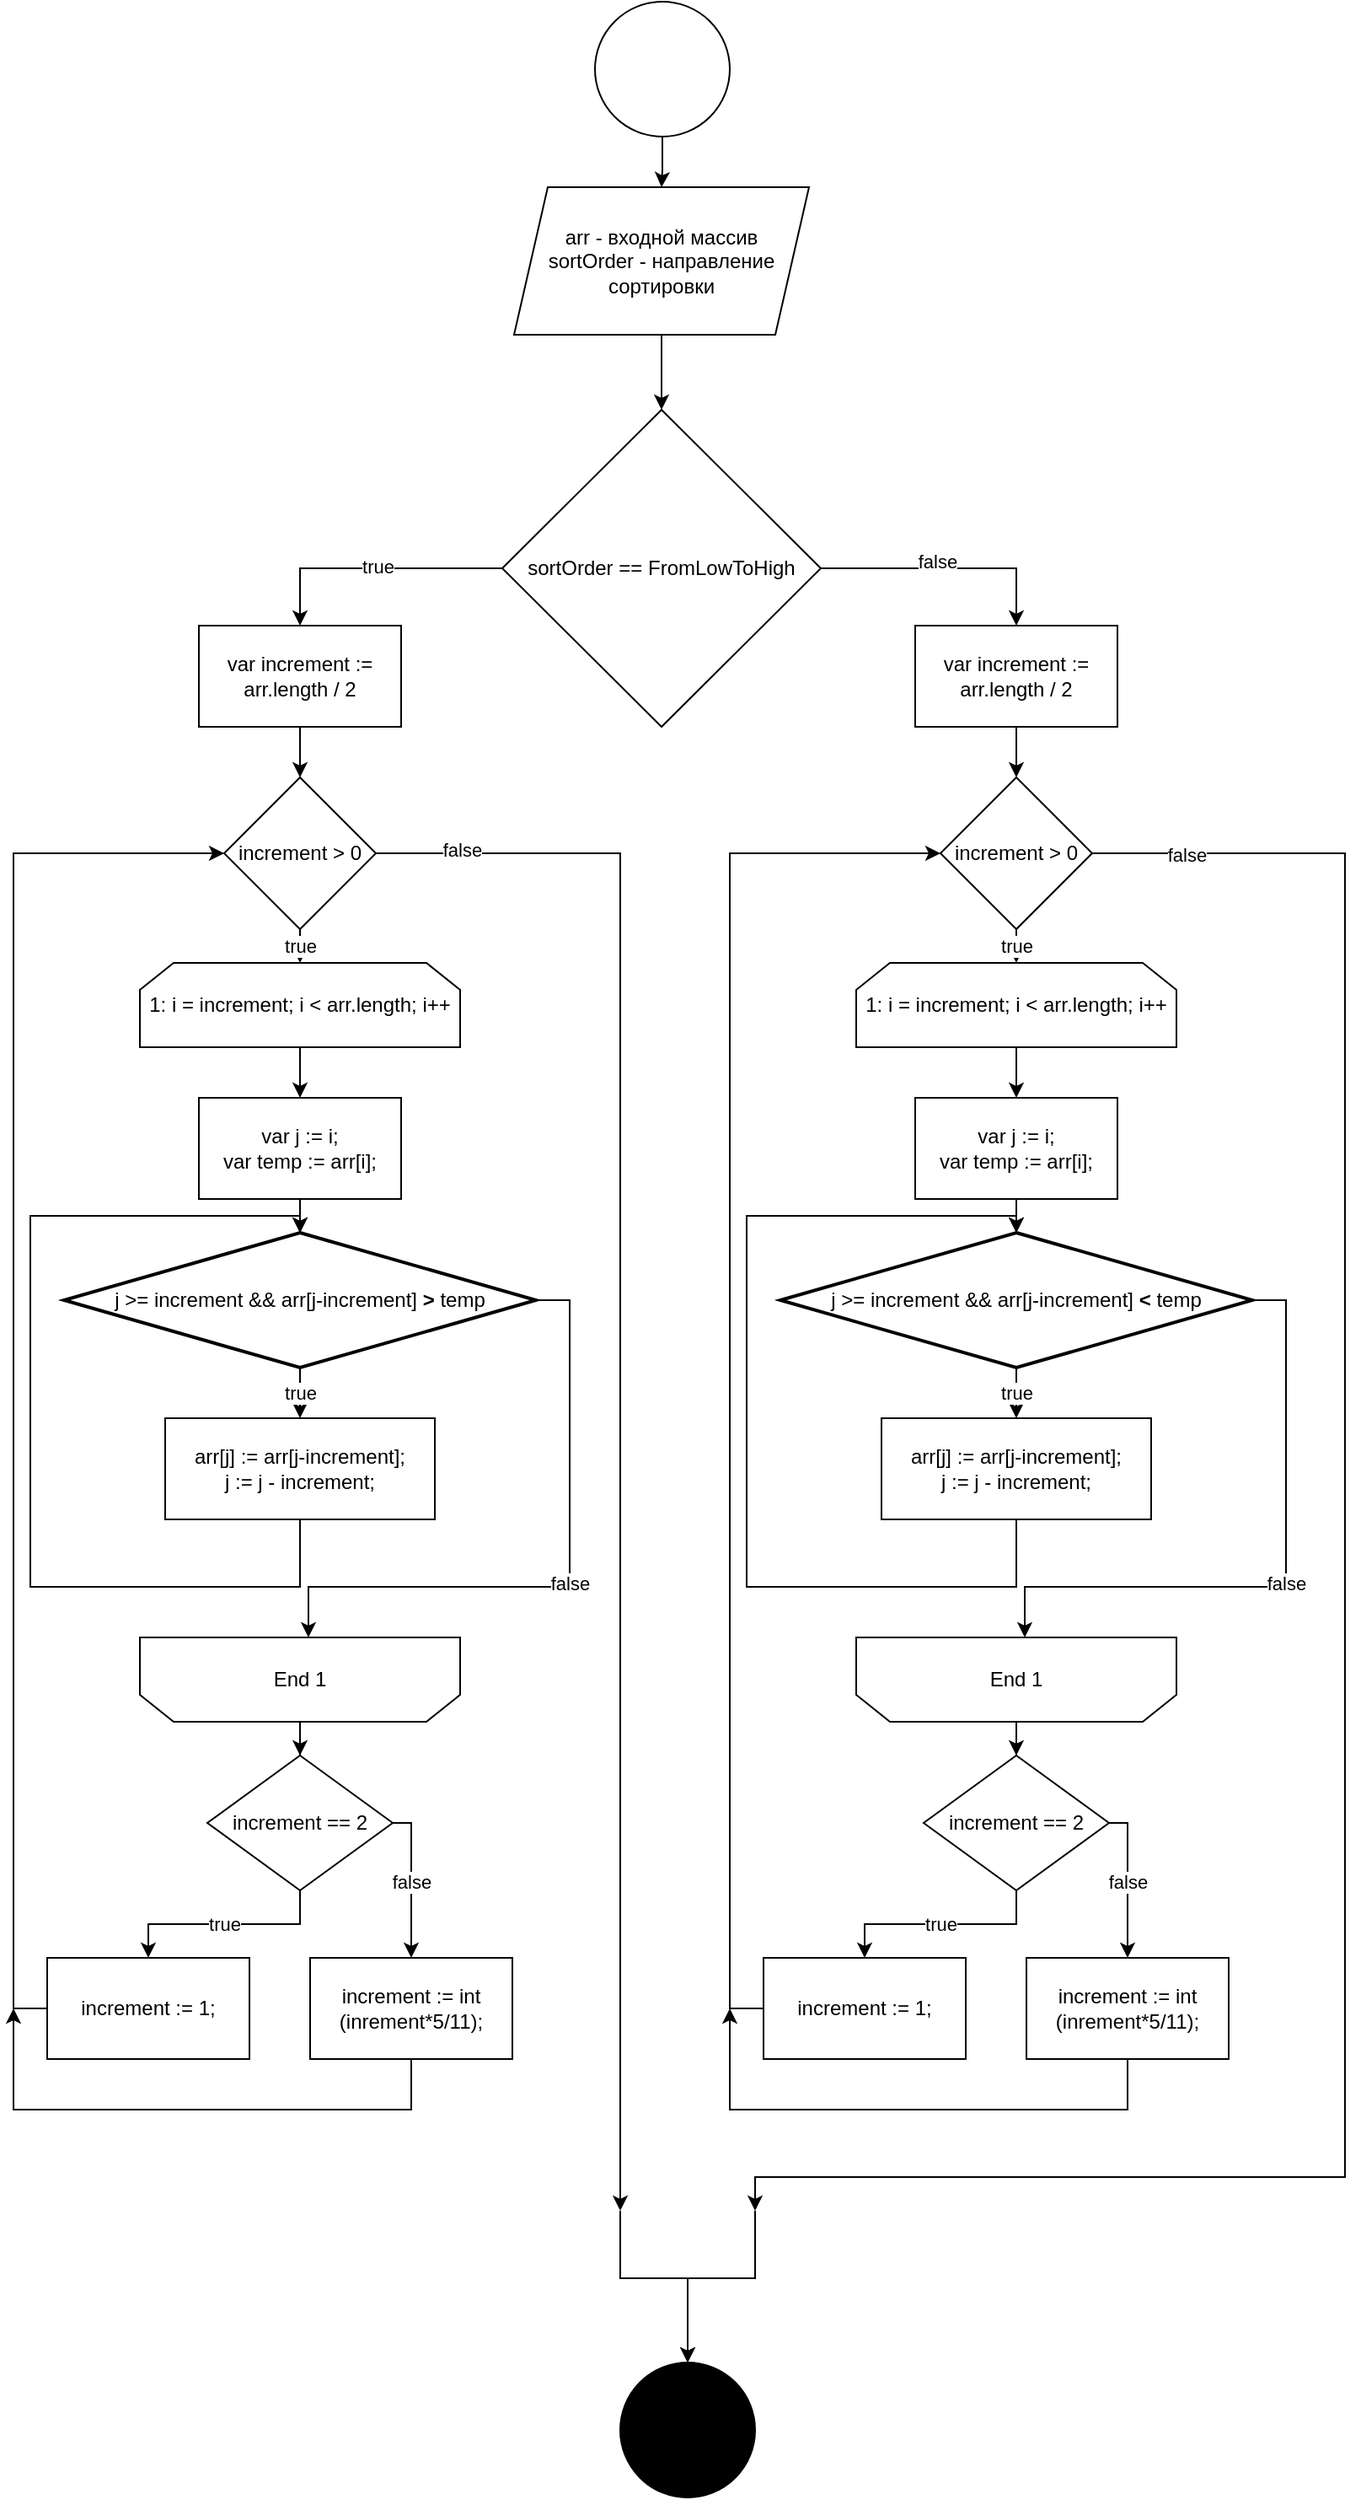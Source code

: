 <mxfile version="14.9.4" type="device"><diagram id="T437evxD0_VICxYBjxPy" name="Page-1"><mxGraphModel dx="2500" dy="1998" grid="1" gridSize="10" guides="1" tooltips="1" connect="1" arrows="1" fold="1" page="1" pageScale="1" pageWidth="827" pageHeight="1169" math="0" shadow="0"><root><mxCell id="0"/><mxCell id="1" parent="0"/><mxCell id="7NOpcyycGCLvxjAVlB_k-1" style="edgeStyle=orthogonalEdgeStyle;rounded=0;orthogonalLoop=1;jettySize=auto;html=1;entryX=0.5;entryY=0;entryDx=0;entryDy=0;" parent="1" source="7NOpcyycGCLvxjAVlB_k-5" target="7NOpcyycGCLvxjAVlB_k-31" edge="1"><mxGeometry relative="1" as="geometry"><mxPoint x="160" y="-813" as="targetPoint"/></mxGeometry></mxCell><mxCell id="7NOpcyycGCLvxjAVlB_k-2" value="true" style="edgeLabel;html=1;align=center;verticalAlign=middle;resizable=0;points=[];" parent="7NOpcyycGCLvxjAVlB_k-1" vertex="1" connectable="0"><mxGeometry x="-0.041" y="-1" relative="1" as="geometry"><mxPoint as="offset"/></mxGeometry></mxCell><mxCell id="7NOpcyycGCLvxjAVlB_k-3" style="edgeStyle=orthogonalEdgeStyle;rounded=0;orthogonalLoop=1;jettySize=auto;html=1;entryX=0.5;entryY=0;entryDx=0;entryDy=0;" parent="1" source="7NOpcyycGCLvxjAVlB_k-5" target="7NOpcyycGCLvxjAVlB_k-102" edge="1"><mxGeometry relative="1" as="geometry"><mxPoint x="620" y="-813" as="targetPoint"/></mxGeometry></mxCell><mxCell id="7NOpcyycGCLvxjAVlB_k-4" value="false" style="edgeLabel;html=1;align=center;verticalAlign=middle;resizable=0;points=[];" parent="7NOpcyycGCLvxjAVlB_k-3" vertex="1" connectable="0"><mxGeometry x="-0.078" y="4" relative="1" as="geometry"><mxPoint as="offset"/></mxGeometry></mxCell><mxCell id="7NOpcyycGCLvxjAVlB_k-5" value="sortOrder == FromLowToHigh" style="rhombus;whiteSpace=wrap;html=1;" parent="1" vertex="1"><mxGeometry x="290" y="-908" width="189" height="188" as="geometry"/></mxCell><mxCell id="7NOpcyycGCLvxjAVlB_k-6" style="edgeStyle=orthogonalEdgeStyle;rounded=0;orthogonalLoop=1;jettySize=auto;html=1;entryX=0.5;entryY=0;entryDx=0;entryDy=0;" parent="1" source="7NOpcyycGCLvxjAVlB_k-7" target="7NOpcyycGCLvxjAVlB_k-9" edge="1"><mxGeometry relative="1" as="geometry"/></mxCell><mxCell id="7NOpcyycGCLvxjAVlB_k-7" value="" style="ellipse;whiteSpace=wrap;html=1;aspect=fixed;" parent="1" vertex="1"><mxGeometry x="345" y="-1150" width="80" height="80" as="geometry"/></mxCell><mxCell id="7NOpcyycGCLvxjAVlB_k-8" style="edgeStyle=orthogonalEdgeStyle;rounded=0;orthogonalLoop=1;jettySize=auto;html=1;exitX=0.5;exitY=1;exitDx=0;exitDy=0;entryX=0.5;entryY=0;entryDx=0;entryDy=0;" parent="1" source="7NOpcyycGCLvxjAVlB_k-9" target="7NOpcyycGCLvxjAVlB_k-5" edge="1"><mxGeometry relative="1" as="geometry"/></mxCell><mxCell id="7NOpcyycGCLvxjAVlB_k-9" value="arr - входной массив&lt;br&gt;sortOrder - направление сортировки" style="shape=parallelogram;perimeter=parallelogramPerimeter;whiteSpace=wrap;html=1;fixedSize=1;" parent="1" vertex="1"><mxGeometry x="297" y="-1040" width="175" height="87.5" as="geometry"/></mxCell><mxCell id="7NOpcyycGCLvxjAVlB_k-16" style="edgeStyle=orthogonalEdgeStyle;rounded=0;orthogonalLoop=1;jettySize=auto;html=1;entryX=0.5;entryY=0;entryDx=0;entryDy=0;" parent="1" target="7NOpcyycGCLvxjAVlB_k-30" edge="1"><mxGeometry relative="1" as="geometry"><mxPoint x="360" y="160" as="sourcePoint"/><Array as="points"><mxPoint x="360" y="200"/><mxPoint x="400" y="200"/></Array></mxGeometry></mxCell><mxCell id="7NOpcyycGCLvxjAVlB_k-26" style="edgeStyle=orthogonalEdgeStyle;rounded=0;orthogonalLoop=1;jettySize=auto;html=1;entryX=0.5;entryY=0;entryDx=0;entryDy=0;" parent="1" target="7NOpcyycGCLvxjAVlB_k-30" edge="1"><mxGeometry relative="1" as="geometry"><mxPoint x="440" y="160" as="sourcePoint"/><Array as="points"><mxPoint x="440" y="200"/><mxPoint x="400" y="200"/></Array></mxGeometry></mxCell><mxCell id="7NOpcyycGCLvxjAVlB_k-30" value="" style="ellipse;whiteSpace=wrap;html=1;aspect=fixed;fillColor=#000000;" parent="1" vertex="1"><mxGeometry x="360" y="250" width="80" height="80" as="geometry"/></mxCell><mxCell id="7NOpcyycGCLvxjAVlB_k-36" style="edgeStyle=orthogonalEdgeStyle;rounded=0;orthogonalLoop=1;jettySize=auto;html=1;entryX=0.5;entryY=0;entryDx=0;entryDy=0;" parent="1" source="7NOpcyycGCLvxjAVlB_k-31" target="7NOpcyycGCLvxjAVlB_k-32" edge="1"><mxGeometry relative="1" as="geometry"/></mxCell><mxCell id="7NOpcyycGCLvxjAVlB_k-31" value="var increment := arr.length / 2" style="rounded=0;whiteSpace=wrap;html=1;" parent="1" vertex="1"><mxGeometry x="110" y="-780" width="120" height="60" as="geometry"/></mxCell><mxCell id="7NOpcyycGCLvxjAVlB_k-37" value="true" style="edgeStyle=orthogonalEdgeStyle;rounded=0;orthogonalLoop=1;jettySize=auto;html=1;exitX=0.5;exitY=1;exitDx=0;exitDy=0;entryX=0.5;entryY=0;entryDx=0;entryDy=0;" parent="1" source="7NOpcyycGCLvxjAVlB_k-32" target="7NOpcyycGCLvxjAVlB_k-33" edge="1"><mxGeometry relative="1" as="geometry"/></mxCell><mxCell id="7NOpcyycGCLvxjAVlB_k-57" style="edgeStyle=orthogonalEdgeStyle;rounded=0;orthogonalLoop=1;jettySize=auto;html=1;" parent="1" source="7NOpcyycGCLvxjAVlB_k-32" edge="1"><mxGeometry relative="1" as="geometry"><mxPoint x="360" y="160" as="targetPoint"/><Array as="points"><mxPoint x="360" y="-645"/></Array></mxGeometry></mxCell><mxCell id="7NOpcyycGCLvxjAVlB_k-58" value="false" style="edgeLabel;html=1;align=center;verticalAlign=middle;resizable=0;points=[];" parent="7NOpcyycGCLvxjAVlB_k-57" vertex="1" connectable="0"><mxGeometry x="-0.893" y="2" relative="1" as="geometry"><mxPoint as="offset"/></mxGeometry></mxCell><mxCell id="7NOpcyycGCLvxjAVlB_k-32" value="increment &amp;gt; 0" style="rhombus;whiteSpace=wrap;html=1;" parent="1" vertex="1"><mxGeometry x="125" y="-690" width="90" height="90" as="geometry"/></mxCell><mxCell id="7NOpcyycGCLvxjAVlB_k-39" style="edgeStyle=orthogonalEdgeStyle;rounded=0;orthogonalLoop=1;jettySize=auto;html=1;entryX=0.5;entryY=0;entryDx=0;entryDy=0;" parent="1" source="7NOpcyycGCLvxjAVlB_k-33" target="7NOpcyycGCLvxjAVlB_k-38" edge="1"><mxGeometry relative="1" as="geometry"/></mxCell><mxCell id="7NOpcyycGCLvxjAVlB_k-33" value="1: i = increment; i &amp;lt; arr.length; i++" style="shape=loopLimit;whiteSpace=wrap;html=1;" parent="1" vertex="1"><mxGeometry x="75" y="-580" width="190" height="50" as="geometry"/></mxCell><mxCell id="7NOpcyycGCLvxjAVlB_k-49" style="edgeStyle=orthogonalEdgeStyle;rounded=0;orthogonalLoop=1;jettySize=auto;html=1;" parent="1" source="7NOpcyycGCLvxjAVlB_k-34" target="7NOpcyycGCLvxjAVlB_k-48" edge="1"><mxGeometry relative="1" as="geometry"/></mxCell><mxCell id="7NOpcyycGCLvxjAVlB_k-34" value="End 1" style="shape=loopLimit;whiteSpace=wrap;html=1;flipV=1;" parent="1" vertex="1"><mxGeometry x="75" y="-180" width="190" height="50" as="geometry"/></mxCell><mxCell id="7NOpcyycGCLvxjAVlB_k-41" style="edgeStyle=orthogonalEdgeStyle;rounded=0;orthogonalLoop=1;jettySize=auto;html=1;entryX=0.5;entryY=0;entryDx=0;entryDy=0;" parent="1" source="7NOpcyycGCLvxjAVlB_k-38" target="7NOpcyycGCLvxjAVlB_k-40" edge="1"><mxGeometry relative="1" as="geometry"/></mxCell><mxCell id="7NOpcyycGCLvxjAVlB_k-38" value="&lt;span&gt;var j := i;&lt;/span&gt;&lt;br&gt;&lt;span&gt;var temp := arr[i];&lt;/span&gt;" style="rounded=0;whiteSpace=wrap;html=1;" parent="1" vertex="1"><mxGeometry x="110" y="-500" width="120" height="60" as="geometry"/></mxCell><mxCell id="7NOpcyycGCLvxjAVlB_k-43" value="true" style="edgeStyle=orthogonalEdgeStyle;rounded=0;orthogonalLoop=1;jettySize=auto;html=1;" parent="1" source="7NOpcyycGCLvxjAVlB_k-40" target="7NOpcyycGCLvxjAVlB_k-42" edge="1"><mxGeometry relative="1" as="geometry"/></mxCell><mxCell id="7NOpcyycGCLvxjAVlB_k-45" value="false" style="edgeStyle=orthogonalEdgeStyle;rounded=0;orthogonalLoop=1;jettySize=auto;html=1;exitX=1;exitY=0.5;exitDx=0;exitDy=0;" parent="1" source="7NOpcyycGCLvxjAVlB_k-40" target="7NOpcyycGCLvxjAVlB_k-34" edge="1"><mxGeometry relative="1" as="geometry"><mxPoint x="310" y="-220" as="targetPoint"/><Array as="points"><mxPoint x="330" y="-380"/><mxPoint x="330" y="-210"/><mxPoint x="175" y="-210"/></Array></mxGeometry></mxCell><mxCell id="7NOpcyycGCLvxjAVlB_k-40" value="j &amp;gt;= increment &amp;amp;&amp;amp; arr[j-increment] &lt;b&gt;&amp;gt;&lt;/b&gt; temp" style="rhombus;whiteSpace=wrap;html=1;strokeWidth=2;" parent="1" vertex="1"><mxGeometry x="30" y="-420" width="280" height="80" as="geometry"/></mxCell><mxCell id="7NOpcyycGCLvxjAVlB_k-46" style="edgeStyle=orthogonalEdgeStyle;rounded=0;orthogonalLoop=1;jettySize=auto;html=1;entryX=0.5;entryY=0;entryDx=0;entryDy=0;exitX=0.5;exitY=1;exitDx=0;exitDy=0;" parent="1" source="7NOpcyycGCLvxjAVlB_k-42" target="7NOpcyycGCLvxjAVlB_k-40" edge="1"><mxGeometry relative="1" as="geometry"><mxPoint x="20" y="-430" as="targetPoint"/><Array as="points"><mxPoint x="170" y="-210"/><mxPoint x="10" y="-210"/><mxPoint x="10" y="-430"/><mxPoint x="170" y="-430"/></Array></mxGeometry></mxCell><mxCell id="7NOpcyycGCLvxjAVlB_k-42" value="arr[j] := arr[j-increment];&lt;br&gt;j := j - increment;" style="rounded=0;whiteSpace=wrap;html=1;" parent="1" vertex="1"><mxGeometry x="90" y="-310" width="160" height="60" as="geometry"/></mxCell><mxCell id="7NOpcyycGCLvxjAVlB_k-51" value="true" style="edgeStyle=orthogonalEdgeStyle;rounded=0;orthogonalLoop=1;jettySize=auto;html=1;entryX=0.5;entryY=0;entryDx=0;entryDy=0;" parent="1" source="7NOpcyycGCLvxjAVlB_k-48" target="7NOpcyycGCLvxjAVlB_k-50" edge="1"><mxGeometry relative="1" as="geometry"/></mxCell><mxCell id="7NOpcyycGCLvxjAVlB_k-54" value="false" style="edgeStyle=orthogonalEdgeStyle;rounded=0;orthogonalLoop=1;jettySize=auto;html=1;entryX=0.5;entryY=0;entryDx=0;entryDy=0;" parent="1" source="7NOpcyycGCLvxjAVlB_k-48" target="7NOpcyycGCLvxjAVlB_k-52" edge="1"><mxGeometry relative="1" as="geometry"><mxPoint x="270" as="targetPoint"/><Array as="points"><mxPoint x="236" y="-70"/></Array></mxGeometry></mxCell><mxCell id="7NOpcyycGCLvxjAVlB_k-48" value="increment == 2" style="rhombus;whiteSpace=wrap;html=1;" parent="1" vertex="1"><mxGeometry x="115" y="-110" width="110" height="80" as="geometry"/></mxCell><mxCell id="7NOpcyycGCLvxjAVlB_k-55" style="edgeStyle=orthogonalEdgeStyle;rounded=0;orthogonalLoop=1;jettySize=auto;html=1;entryX=0;entryY=0.5;entryDx=0;entryDy=0;" parent="1" source="7NOpcyycGCLvxjAVlB_k-50" target="7NOpcyycGCLvxjAVlB_k-32" edge="1"><mxGeometry relative="1" as="geometry"><mxPoint x="160" y="130" as="targetPoint"/><Array as="points"><mxPoint y="40"/><mxPoint y="-645"/></Array></mxGeometry></mxCell><mxCell id="7NOpcyycGCLvxjAVlB_k-50" value="increment := 1;" style="rounded=0;whiteSpace=wrap;html=1;" parent="1" vertex="1"><mxGeometry x="20" y="10" width="120" height="60" as="geometry"/></mxCell><mxCell id="7NOpcyycGCLvxjAVlB_k-56" style="edgeStyle=orthogonalEdgeStyle;rounded=0;orthogonalLoop=1;jettySize=auto;html=1;" parent="1" source="7NOpcyycGCLvxjAVlB_k-52" edge="1"><mxGeometry relative="1" as="geometry"><mxPoint y="40" as="targetPoint"/><Array as="points"><mxPoint x="236" y="100"/><mxPoint y="100"/></Array></mxGeometry></mxCell><mxCell id="7NOpcyycGCLvxjAVlB_k-52" value="increment := int (inrement*5/11);" style="rounded=0;whiteSpace=wrap;html=1;" parent="1" vertex="1"><mxGeometry x="176" y="10" width="120" height="60" as="geometry"/></mxCell><mxCell id="7NOpcyycGCLvxjAVlB_k-101" style="edgeStyle=orthogonalEdgeStyle;rounded=0;orthogonalLoop=1;jettySize=auto;html=1;entryX=0.5;entryY=0;entryDx=0;entryDy=0;" parent="1" source="7NOpcyycGCLvxjAVlB_k-102" target="7NOpcyycGCLvxjAVlB_k-105" edge="1"><mxGeometry relative="1" as="geometry"/></mxCell><mxCell id="7NOpcyycGCLvxjAVlB_k-102" value="var increment := arr.length / 2" style="rounded=0;whiteSpace=wrap;html=1;" parent="1" vertex="1"><mxGeometry x="535" y="-780" width="120" height="60" as="geometry"/></mxCell><mxCell id="7NOpcyycGCLvxjAVlB_k-103" value="true" style="edgeStyle=orthogonalEdgeStyle;rounded=0;orthogonalLoop=1;jettySize=auto;html=1;exitX=0.5;exitY=1;exitDx=0;exitDy=0;entryX=0.5;entryY=0;entryDx=0;entryDy=0;" parent="1" source="7NOpcyycGCLvxjAVlB_k-105" target="7NOpcyycGCLvxjAVlB_k-107" edge="1"><mxGeometry relative="1" as="geometry"/></mxCell><mxCell id="7NOpcyycGCLvxjAVlB_k-124" style="edgeStyle=orthogonalEdgeStyle;rounded=0;orthogonalLoop=1;jettySize=auto;html=1;" parent="1" source="7NOpcyycGCLvxjAVlB_k-105" edge="1"><mxGeometry relative="1" as="geometry"><mxPoint x="440" y="160" as="targetPoint"/><Array as="points"><mxPoint x="790" y="-645"/><mxPoint x="790" y="140"/><mxPoint x="440" y="140"/></Array></mxGeometry></mxCell><mxCell id="7NOpcyycGCLvxjAVlB_k-125" value="false" style="edgeLabel;html=1;align=center;verticalAlign=middle;resizable=0;points=[];" parent="7NOpcyycGCLvxjAVlB_k-124" vertex="1" connectable="0"><mxGeometry x="-0.914" y="-1" relative="1" as="geometry"><mxPoint as="offset"/></mxGeometry></mxCell><mxCell id="7NOpcyycGCLvxjAVlB_k-105" value="increment &amp;gt; 0" style="rhombus;whiteSpace=wrap;html=1;" parent="1" vertex="1"><mxGeometry x="550" y="-690" width="90" height="90" as="geometry"/></mxCell><mxCell id="7NOpcyycGCLvxjAVlB_k-106" style="edgeStyle=orthogonalEdgeStyle;rounded=0;orthogonalLoop=1;jettySize=auto;html=1;entryX=0.5;entryY=0;entryDx=0;entryDy=0;" parent="1" source="7NOpcyycGCLvxjAVlB_k-107" target="7NOpcyycGCLvxjAVlB_k-111" edge="1"><mxGeometry relative="1" as="geometry"/></mxCell><mxCell id="7NOpcyycGCLvxjAVlB_k-107" value="1: i = increment; i &amp;lt; arr.length; i++" style="shape=loopLimit;whiteSpace=wrap;html=1;" parent="1" vertex="1"><mxGeometry x="500" y="-580" width="190" height="50" as="geometry"/></mxCell><mxCell id="7NOpcyycGCLvxjAVlB_k-108" style="edgeStyle=orthogonalEdgeStyle;rounded=0;orthogonalLoop=1;jettySize=auto;html=1;" parent="1" source="7NOpcyycGCLvxjAVlB_k-109" target="7NOpcyycGCLvxjAVlB_k-119" edge="1"><mxGeometry relative="1" as="geometry"/></mxCell><mxCell id="7NOpcyycGCLvxjAVlB_k-109" value="End 1" style="shape=loopLimit;whiteSpace=wrap;html=1;flipV=1;" parent="1" vertex="1"><mxGeometry x="500" y="-180" width="190" height="50" as="geometry"/></mxCell><mxCell id="7NOpcyycGCLvxjAVlB_k-110" style="edgeStyle=orthogonalEdgeStyle;rounded=0;orthogonalLoop=1;jettySize=auto;html=1;entryX=0.5;entryY=0;entryDx=0;entryDy=0;" parent="1" source="7NOpcyycGCLvxjAVlB_k-111" target="7NOpcyycGCLvxjAVlB_k-114" edge="1"><mxGeometry relative="1" as="geometry"/></mxCell><mxCell id="7NOpcyycGCLvxjAVlB_k-111" value="&lt;span&gt;var j := i;&lt;/span&gt;&lt;br&gt;&lt;span&gt;var temp := arr[i];&lt;/span&gt;" style="rounded=0;whiteSpace=wrap;html=1;" parent="1" vertex="1"><mxGeometry x="535" y="-500" width="120" height="60" as="geometry"/></mxCell><mxCell id="7NOpcyycGCLvxjAVlB_k-112" value="true" style="edgeStyle=orthogonalEdgeStyle;rounded=0;orthogonalLoop=1;jettySize=auto;html=1;" parent="1" source="7NOpcyycGCLvxjAVlB_k-114" target="7NOpcyycGCLvxjAVlB_k-116" edge="1"><mxGeometry relative="1" as="geometry"/></mxCell><mxCell id="7NOpcyycGCLvxjAVlB_k-113" value="false" style="edgeStyle=orthogonalEdgeStyle;rounded=0;orthogonalLoop=1;jettySize=auto;html=1;exitX=1;exitY=0.5;exitDx=0;exitDy=0;" parent="1" source="7NOpcyycGCLvxjAVlB_k-114" target="7NOpcyycGCLvxjAVlB_k-109" edge="1"><mxGeometry relative="1" as="geometry"><mxPoint x="735" y="-220" as="targetPoint"/><Array as="points"><mxPoint x="755" y="-380"/><mxPoint x="755" y="-210"/><mxPoint x="600" y="-210"/></Array></mxGeometry></mxCell><mxCell id="7NOpcyycGCLvxjAVlB_k-114" value="j &amp;gt;= increment &amp;amp;&amp;amp; arr[j-increment] &lt;b&gt;&amp;lt;&lt;/b&gt; temp" style="rhombus;whiteSpace=wrap;html=1;strokeWidth=2;" parent="1" vertex="1"><mxGeometry x="455" y="-420" width="280" height="80" as="geometry"/></mxCell><mxCell id="7NOpcyycGCLvxjAVlB_k-115" style="edgeStyle=orthogonalEdgeStyle;rounded=0;orthogonalLoop=1;jettySize=auto;html=1;entryX=0.5;entryY=0;entryDx=0;entryDy=0;exitX=0.5;exitY=1;exitDx=0;exitDy=0;" parent="1" source="7NOpcyycGCLvxjAVlB_k-116" target="7NOpcyycGCLvxjAVlB_k-114" edge="1"><mxGeometry relative="1" as="geometry"><mxPoint x="445" y="-430" as="targetPoint"/><Array as="points"><mxPoint x="595" y="-210"/><mxPoint x="435" y="-210"/><mxPoint x="435" y="-430"/><mxPoint x="595" y="-430"/></Array></mxGeometry></mxCell><mxCell id="7NOpcyycGCLvxjAVlB_k-116" value="arr[j] := arr[j-increment];&lt;br&gt;j := j - increment;" style="rounded=0;whiteSpace=wrap;html=1;" parent="1" vertex="1"><mxGeometry x="515" y="-310" width="160" height="60" as="geometry"/></mxCell><mxCell id="7NOpcyycGCLvxjAVlB_k-117" value="true" style="edgeStyle=orthogonalEdgeStyle;rounded=0;orthogonalLoop=1;jettySize=auto;html=1;entryX=0.5;entryY=0;entryDx=0;entryDy=0;" parent="1" source="7NOpcyycGCLvxjAVlB_k-119" target="7NOpcyycGCLvxjAVlB_k-121" edge="1"><mxGeometry relative="1" as="geometry"/></mxCell><mxCell id="7NOpcyycGCLvxjAVlB_k-118" value="false" style="edgeStyle=orthogonalEdgeStyle;rounded=0;orthogonalLoop=1;jettySize=auto;html=1;entryX=0.5;entryY=0;entryDx=0;entryDy=0;" parent="1" source="7NOpcyycGCLvxjAVlB_k-119" target="7NOpcyycGCLvxjAVlB_k-123" edge="1"><mxGeometry relative="1" as="geometry"><mxPoint x="695" as="targetPoint"/><Array as="points"><mxPoint x="661" y="-70"/></Array></mxGeometry></mxCell><mxCell id="7NOpcyycGCLvxjAVlB_k-119" value="increment == 2" style="rhombus;whiteSpace=wrap;html=1;" parent="1" vertex="1"><mxGeometry x="540" y="-110" width="110" height="80" as="geometry"/></mxCell><mxCell id="7NOpcyycGCLvxjAVlB_k-120" style="edgeStyle=orthogonalEdgeStyle;rounded=0;orthogonalLoop=1;jettySize=auto;html=1;entryX=0;entryY=0.5;entryDx=0;entryDy=0;" parent="1" source="7NOpcyycGCLvxjAVlB_k-121" target="7NOpcyycGCLvxjAVlB_k-105" edge="1"><mxGeometry relative="1" as="geometry"><mxPoint x="585" y="130" as="targetPoint"/><Array as="points"><mxPoint x="425" y="40"/><mxPoint x="425" y="-645"/></Array></mxGeometry></mxCell><mxCell id="7NOpcyycGCLvxjAVlB_k-121" value="increment := 1;" style="rounded=0;whiteSpace=wrap;html=1;" parent="1" vertex="1"><mxGeometry x="445" y="10" width="120" height="60" as="geometry"/></mxCell><mxCell id="7NOpcyycGCLvxjAVlB_k-122" style="edgeStyle=orthogonalEdgeStyle;rounded=0;orthogonalLoop=1;jettySize=auto;html=1;" parent="1" source="7NOpcyycGCLvxjAVlB_k-123" edge="1"><mxGeometry relative="1" as="geometry"><mxPoint x="425" y="40" as="targetPoint"/><Array as="points"><mxPoint x="661" y="100"/><mxPoint x="425" y="100"/></Array></mxGeometry></mxCell><mxCell id="7NOpcyycGCLvxjAVlB_k-123" value="increment := int (inrement*5/11);" style="rounded=0;whiteSpace=wrap;html=1;" parent="1" vertex="1"><mxGeometry x="601" y="10" width="120" height="60" as="geometry"/></mxCell></root></mxGraphModel></diagram></mxfile>